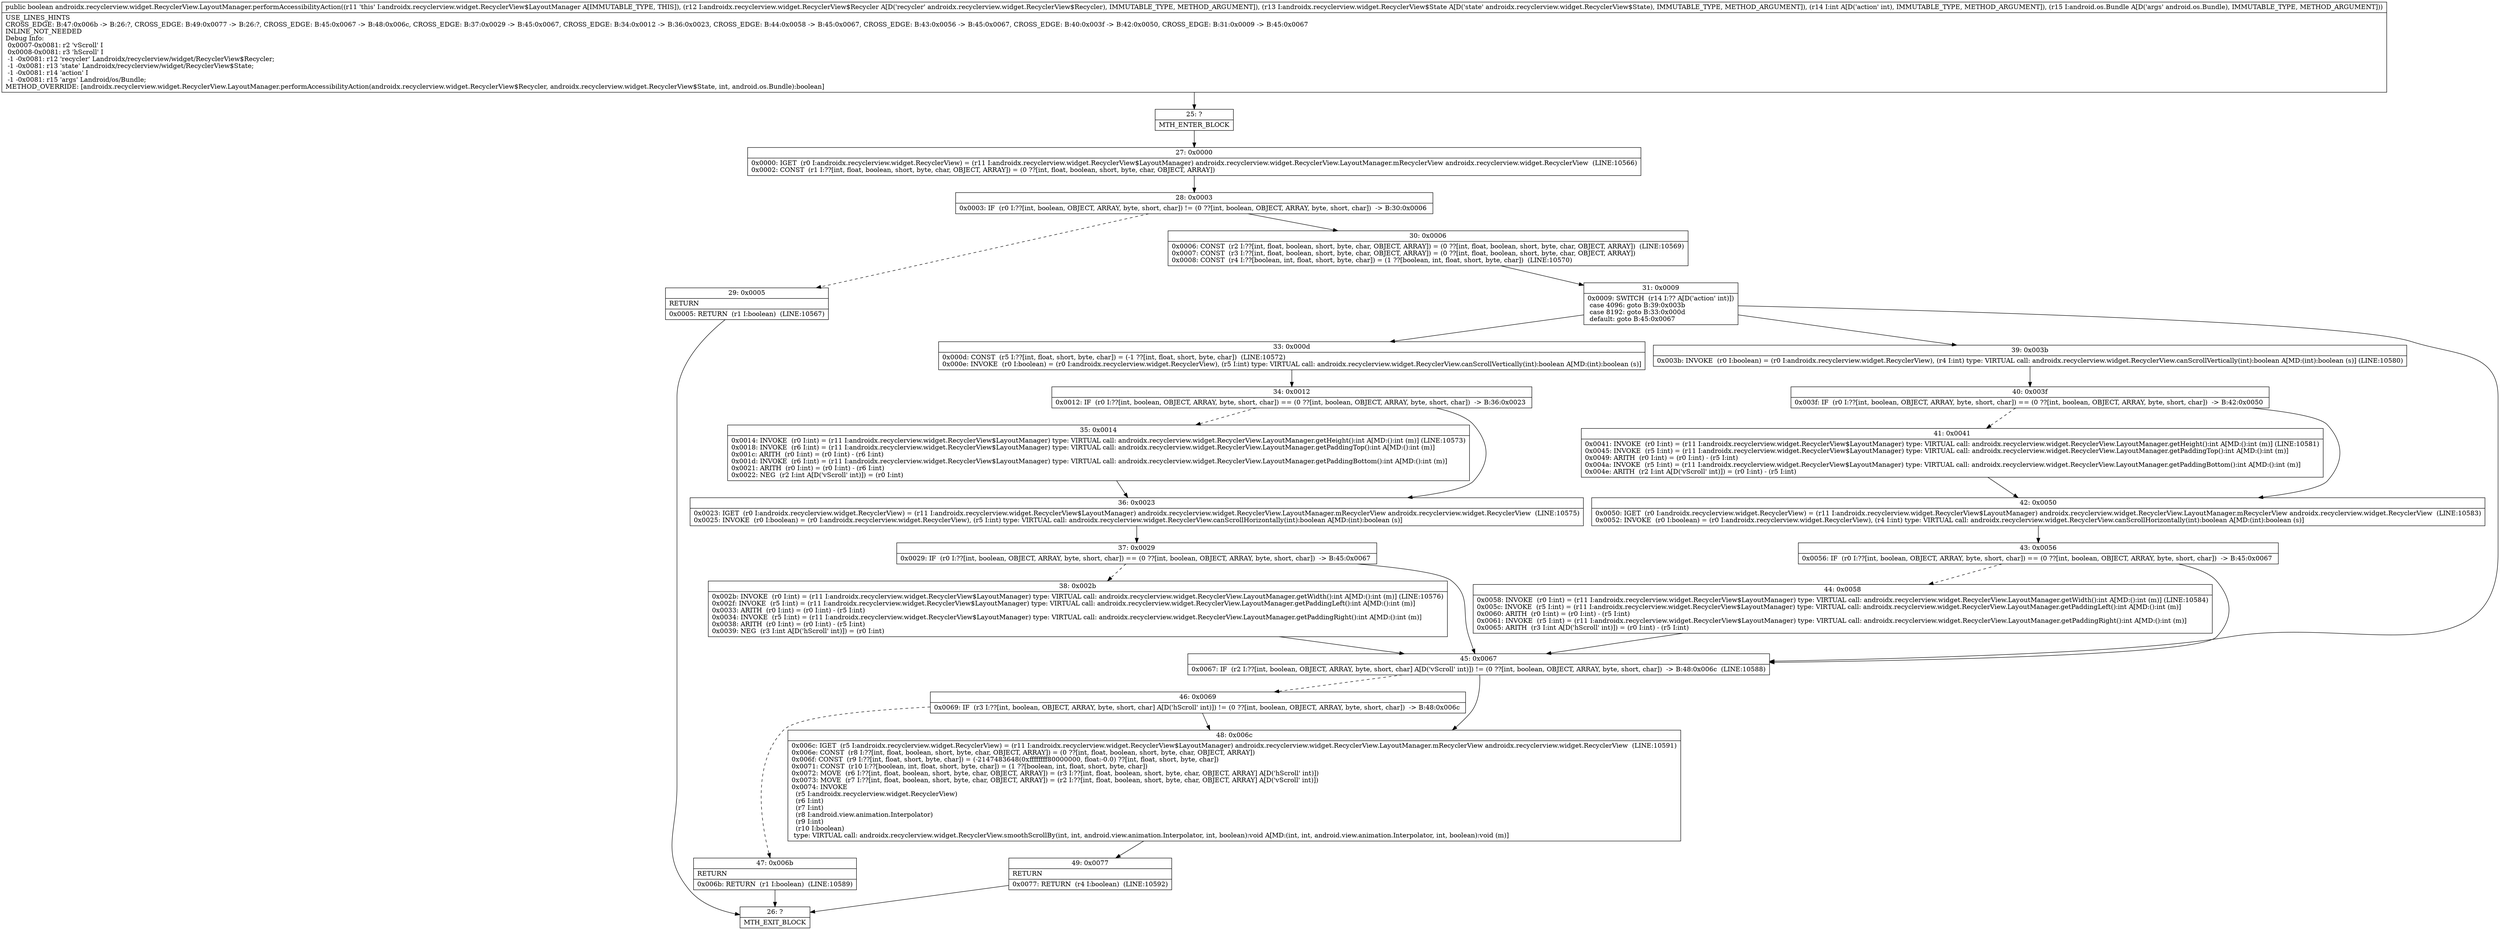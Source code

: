 digraph "CFG forandroidx.recyclerview.widget.RecyclerView.LayoutManager.performAccessibilityAction(Landroidx\/recyclerview\/widget\/RecyclerView$Recycler;Landroidx\/recyclerview\/widget\/RecyclerView$State;ILandroid\/os\/Bundle;)Z" {
Node_25 [shape=record,label="{25\:\ ?|MTH_ENTER_BLOCK\l}"];
Node_27 [shape=record,label="{27\:\ 0x0000|0x0000: IGET  (r0 I:androidx.recyclerview.widget.RecyclerView) = (r11 I:androidx.recyclerview.widget.RecyclerView$LayoutManager) androidx.recyclerview.widget.RecyclerView.LayoutManager.mRecyclerView androidx.recyclerview.widget.RecyclerView  (LINE:10566)\l0x0002: CONST  (r1 I:??[int, float, boolean, short, byte, char, OBJECT, ARRAY]) = (0 ??[int, float, boolean, short, byte, char, OBJECT, ARRAY]) \l}"];
Node_28 [shape=record,label="{28\:\ 0x0003|0x0003: IF  (r0 I:??[int, boolean, OBJECT, ARRAY, byte, short, char]) != (0 ??[int, boolean, OBJECT, ARRAY, byte, short, char])  \-\> B:30:0x0006 \l}"];
Node_29 [shape=record,label="{29\:\ 0x0005|RETURN\l|0x0005: RETURN  (r1 I:boolean)  (LINE:10567)\l}"];
Node_26 [shape=record,label="{26\:\ ?|MTH_EXIT_BLOCK\l}"];
Node_30 [shape=record,label="{30\:\ 0x0006|0x0006: CONST  (r2 I:??[int, float, boolean, short, byte, char, OBJECT, ARRAY]) = (0 ??[int, float, boolean, short, byte, char, OBJECT, ARRAY])  (LINE:10569)\l0x0007: CONST  (r3 I:??[int, float, boolean, short, byte, char, OBJECT, ARRAY]) = (0 ??[int, float, boolean, short, byte, char, OBJECT, ARRAY]) \l0x0008: CONST  (r4 I:??[boolean, int, float, short, byte, char]) = (1 ??[boolean, int, float, short, byte, char])  (LINE:10570)\l}"];
Node_31 [shape=record,label="{31\:\ 0x0009|0x0009: SWITCH  (r14 I:?? A[D('action' int)])\l case 4096: goto B:39:0x003b\l case 8192: goto B:33:0x000d\l default: goto B:45:0x0067 \l}"];
Node_33 [shape=record,label="{33\:\ 0x000d|0x000d: CONST  (r5 I:??[int, float, short, byte, char]) = (\-1 ??[int, float, short, byte, char])  (LINE:10572)\l0x000e: INVOKE  (r0 I:boolean) = (r0 I:androidx.recyclerview.widget.RecyclerView), (r5 I:int) type: VIRTUAL call: androidx.recyclerview.widget.RecyclerView.canScrollVertically(int):boolean A[MD:(int):boolean (s)]\l}"];
Node_34 [shape=record,label="{34\:\ 0x0012|0x0012: IF  (r0 I:??[int, boolean, OBJECT, ARRAY, byte, short, char]) == (0 ??[int, boolean, OBJECT, ARRAY, byte, short, char])  \-\> B:36:0x0023 \l}"];
Node_35 [shape=record,label="{35\:\ 0x0014|0x0014: INVOKE  (r0 I:int) = (r11 I:androidx.recyclerview.widget.RecyclerView$LayoutManager) type: VIRTUAL call: androidx.recyclerview.widget.RecyclerView.LayoutManager.getHeight():int A[MD:():int (m)] (LINE:10573)\l0x0018: INVOKE  (r6 I:int) = (r11 I:androidx.recyclerview.widget.RecyclerView$LayoutManager) type: VIRTUAL call: androidx.recyclerview.widget.RecyclerView.LayoutManager.getPaddingTop():int A[MD:():int (m)]\l0x001c: ARITH  (r0 I:int) = (r0 I:int) \- (r6 I:int) \l0x001d: INVOKE  (r6 I:int) = (r11 I:androidx.recyclerview.widget.RecyclerView$LayoutManager) type: VIRTUAL call: androidx.recyclerview.widget.RecyclerView.LayoutManager.getPaddingBottom():int A[MD:():int (m)]\l0x0021: ARITH  (r0 I:int) = (r0 I:int) \- (r6 I:int) \l0x0022: NEG  (r2 I:int A[D('vScroll' int)]) = (r0 I:int) \l}"];
Node_36 [shape=record,label="{36\:\ 0x0023|0x0023: IGET  (r0 I:androidx.recyclerview.widget.RecyclerView) = (r11 I:androidx.recyclerview.widget.RecyclerView$LayoutManager) androidx.recyclerview.widget.RecyclerView.LayoutManager.mRecyclerView androidx.recyclerview.widget.RecyclerView  (LINE:10575)\l0x0025: INVOKE  (r0 I:boolean) = (r0 I:androidx.recyclerview.widget.RecyclerView), (r5 I:int) type: VIRTUAL call: androidx.recyclerview.widget.RecyclerView.canScrollHorizontally(int):boolean A[MD:(int):boolean (s)]\l}"];
Node_37 [shape=record,label="{37\:\ 0x0029|0x0029: IF  (r0 I:??[int, boolean, OBJECT, ARRAY, byte, short, char]) == (0 ??[int, boolean, OBJECT, ARRAY, byte, short, char])  \-\> B:45:0x0067 \l}"];
Node_38 [shape=record,label="{38\:\ 0x002b|0x002b: INVOKE  (r0 I:int) = (r11 I:androidx.recyclerview.widget.RecyclerView$LayoutManager) type: VIRTUAL call: androidx.recyclerview.widget.RecyclerView.LayoutManager.getWidth():int A[MD:():int (m)] (LINE:10576)\l0x002f: INVOKE  (r5 I:int) = (r11 I:androidx.recyclerview.widget.RecyclerView$LayoutManager) type: VIRTUAL call: androidx.recyclerview.widget.RecyclerView.LayoutManager.getPaddingLeft():int A[MD:():int (m)]\l0x0033: ARITH  (r0 I:int) = (r0 I:int) \- (r5 I:int) \l0x0034: INVOKE  (r5 I:int) = (r11 I:androidx.recyclerview.widget.RecyclerView$LayoutManager) type: VIRTUAL call: androidx.recyclerview.widget.RecyclerView.LayoutManager.getPaddingRight():int A[MD:():int (m)]\l0x0038: ARITH  (r0 I:int) = (r0 I:int) \- (r5 I:int) \l0x0039: NEG  (r3 I:int A[D('hScroll' int)]) = (r0 I:int) \l}"];
Node_39 [shape=record,label="{39\:\ 0x003b|0x003b: INVOKE  (r0 I:boolean) = (r0 I:androidx.recyclerview.widget.RecyclerView), (r4 I:int) type: VIRTUAL call: androidx.recyclerview.widget.RecyclerView.canScrollVertically(int):boolean A[MD:(int):boolean (s)] (LINE:10580)\l}"];
Node_40 [shape=record,label="{40\:\ 0x003f|0x003f: IF  (r0 I:??[int, boolean, OBJECT, ARRAY, byte, short, char]) == (0 ??[int, boolean, OBJECT, ARRAY, byte, short, char])  \-\> B:42:0x0050 \l}"];
Node_41 [shape=record,label="{41\:\ 0x0041|0x0041: INVOKE  (r0 I:int) = (r11 I:androidx.recyclerview.widget.RecyclerView$LayoutManager) type: VIRTUAL call: androidx.recyclerview.widget.RecyclerView.LayoutManager.getHeight():int A[MD:():int (m)] (LINE:10581)\l0x0045: INVOKE  (r5 I:int) = (r11 I:androidx.recyclerview.widget.RecyclerView$LayoutManager) type: VIRTUAL call: androidx.recyclerview.widget.RecyclerView.LayoutManager.getPaddingTop():int A[MD:():int (m)]\l0x0049: ARITH  (r0 I:int) = (r0 I:int) \- (r5 I:int) \l0x004a: INVOKE  (r5 I:int) = (r11 I:androidx.recyclerview.widget.RecyclerView$LayoutManager) type: VIRTUAL call: androidx.recyclerview.widget.RecyclerView.LayoutManager.getPaddingBottom():int A[MD:():int (m)]\l0x004e: ARITH  (r2 I:int A[D('vScroll' int)]) = (r0 I:int) \- (r5 I:int) \l}"];
Node_42 [shape=record,label="{42\:\ 0x0050|0x0050: IGET  (r0 I:androidx.recyclerview.widget.RecyclerView) = (r11 I:androidx.recyclerview.widget.RecyclerView$LayoutManager) androidx.recyclerview.widget.RecyclerView.LayoutManager.mRecyclerView androidx.recyclerview.widget.RecyclerView  (LINE:10583)\l0x0052: INVOKE  (r0 I:boolean) = (r0 I:androidx.recyclerview.widget.RecyclerView), (r4 I:int) type: VIRTUAL call: androidx.recyclerview.widget.RecyclerView.canScrollHorizontally(int):boolean A[MD:(int):boolean (s)]\l}"];
Node_43 [shape=record,label="{43\:\ 0x0056|0x0056: IF  (r0 I:??[int, boolean, OBJECT, ARRAY, byte, short, char]) == (0 ??[int, boolean, OBJECT, ARRAY, byte, short, char])  \-\> B:45:0x0067 \l}"];
Node_44 [shape=record,label="{44\:\ 0x0058|0x0058: INVOKE  (r0 I:int) = (r11 I:androidx.recyclerview.widget.RecyclerView$LayoutManager) type: VIRTUAL call: androidx.recyclerview.widget.RecyclerView.LayoutManager.getWidth():int A[MD:():int (m)] (LINE:10584)\l0x005c: INVOKE  (r5 I:int) = (r11 I:androidx.recyclerview.widget.RecyclerView$LayoutManager) type: VIRTUAL call: androidx.recyclerview.widget.RecyclerView.LayoutManager.getPaddingLeft():int A[MD:():int (m)]\l0x0060: ARITH  (r0 I:int) = (r0 I:int) \- (r5 I:int) \l0x0061: INVOKE  (r5 I:int) = (r11 I:androidx.recyclerview.widget.RecyclerView$LayoutManager) type: VIRTUAL call: androidx.recyclerview.widget.RecyclerView.LayoutManager.getPaddingRight():int A[MD:():int (m)]\l0x0065: ARITH  (r3 I:int A[D('hScroll' int)]) = (r0 I:int) \- (r5 I:int) \l}"];
Node_45 [shape=record,label="{45\:\ 0x0067|0x0067: IF  (r2 I:??[int, boolean, OBJECT, ARRAY, byte, short, char] A[D('vScroll' int)]) != (0 ??[int, boolean, OBJECT, ARRAY, byte, short, char])  \-\> B:48:0x006c  (LINE:10588)\l}"];
Node_46 [shape=record,label="{46\:\ 0x0069|0x0069: IF  (r3 I:??[int, boolean, OBJECT, ARRAY, byte, short, char] A[D('hScroll' int)]) != (0 ??[int, boolean, OBJECT, ARRAY, byte, short, char])  \-\> B:48:0x006c \l}"];
Node_47 [shape=record,label="{47\:\ 0x006b|RETURN\l|0x006b: RETURN  (r1 I:boolean)  (LINE:10589)\l}"];
Node_48 [shape=record,label="{48\:\ 0x006c|0x006c: IGET  (r5 I:androidx.recyclerview.widget.RecyclerView) = (r11 I:androidx.recyclerview.widget.RecyclerView$LayoutManager) androidx.recyclerview.widget.RecyclerView.LayoutManager.mRecyclerView androidx.recyclerview.widget.RecyclerView  (LINE:10591)\l0x006e: CONST  (r8 I:??[int, float, boolean, short, byte, char, OBJECT, ARRAY]) = (0 ??[int, float, boolean, short, byte, char, OBJECT, ARRAY]) \l0x006f: CONST  (r9 I:??[int, float, short, byte, char]) = (\-2147483648(0xffffffff80000000, float:\-0.0) ??[int, float, short, byte, char]) \l0x0071: CONST  (r10 I:??[boolean, int, float, short, byte, char]) = (1 ??[boolean, int, float, short, byte, char]) \l0x0072: MOVE  (r6 I:??[int, float, boolean, short, byte, char, OBJECT, ARRAY]) = (r3 I:??[int, float, boolean, short, byte, char, OBJECT, ARRAY] A[D('hScroll' int)]) \l0x0073: MOVE  (r7 I:??[int, float, boolean, short, byte, char, OBJECT, ARRAY]) = (r2 I:??[int, float, boolean, short, byte, char, OBJECT, ARRAY] A[D('vScroll' int)]) \l0x0074: INVOKE  \l  (r5 I:androidx.recyclerview.widget.RecyclerView)\l  (r6 I:int)\l  (r7 I:int)\l  (r8 I:android.view.animation.Interpolator)\l  (r9 I:int)\l  (r10 I:boolean)\l type: VIRTUAL call: androidx.recyclerview.widget.RecyclerView.smoothScrollBy(int, int, android.view.animation.Interpolator, int, boolean):void A[MD:(int, int, android.view.animation.Interpolator, int, boolean):void (m)]\l}"];
Node_49 [shape=record,label="{49\:\ 0x0077|RETURN\l|0x0077: RETURN  (r4 I:boolean)  (LINE:10592)\l}"];
MethodNode[shape=record,label="{public boolean androidx.recyclerview.widget.RecyclerView.LayoutManager.performAccessibilityAction((r11 'this' I:androidx.recyclerview.widget.RecyclerView$LayoutManager A[IMMUTABLE_TYPE, THIS]), (r12 I:androidx.recyclerview.widget.RecyclerView$Recycler A[D('recycler' androidx.recyclerview.widget.RecyclerView$Recycler), IMMUTABLE_TYPE, METHOD_ARGUMENT]), (r13 I:androidx.recyclerview.widget.RecyclerView$State A[D('state' androidx.recyclerview.widget.RecyclerView$State), IMMUTABLE_TYPE, METHOD_ARGUMENT]), (r14 I:int A[D('action' int), IMMUTABLE_TYPE, METHOD_ARGUMENT]), (r15 I:android.os.Bundle A[D('args' android.os.Bundle), IMMUTABLE_TYPE, METHOD_ARGUMENT]))  | USE_LINES_HINTS\lCROSS_EDGE: B:47:0x006b \-\> B:26:?, CROSS_EDGE: B:49:0x0077 \-\> B:26:?, CROSS_EDGE: B:45:0x0067 \-\> B:48:0x006c, CROSS_EDGE: B:37:0x0029 \-\> B:45:0x0067, CROSS_EDGE: B:34:0x0012 \-\> B:36:0x0023, CROSS_EDGE: B:44:0x0058 \-\> B:45:0x0067, CROSS_EDGE: B:43:0x0056 \-\> B:45:0x0067, CROSS_EDGE: B:40:0x003f \-\> B:42:0x0050, CROSS_EDGE: B:31:0x0009 \-\> B:45:0x0067\lINLINE_NOT_NEEDED\lDebug Info:\l  0x0007\-0x0081: r2 'vScroll' I\l  0x0008\-0x0081: r3 'hScroll' I\l  \-1 \-0x0081: r12 'recycler' Landroidx\/recyclerview\/widget\/RecyclerView$Recycler;\l  \-1 \-0x0081: r13 'state' Landroidx\/recyclerview\/widget\/RecyclerView$State;\l  \-1 \-0x0081: r14 'action' I\l  \-1 \-0x0081: r15 'args' Landroid\/os\/Bundle;\lMETHOD_OVERRIDE: [androidx.recyclerview.widget.RecyclerView.LayoutManager.performAccessibilityAction(androidx.recyclerview.widget.RecyclerView$Recycler, androidx.recyclerview.widget.RecyclerView$State, int, android.os.Bundle):boolean]\l}"];
MethodNode -> Node_25;Node_25 -> Node_27;
Node_27 -> Node_28;
Node_28 -> Node_29[style=dashed];
Node_28 -> Node_30;
Node_29 -> Node_26;
Node_30 -> Node_31;
Node_31 -> Node_33;
Node_31 -> Node_39;
Node_31 -> Node_45;
Node_33 -> Node_34;
Node_34 -> Node_35[style=dashed];
Node_34 -> Node_36;
Node_35 -> Node_36;
Node_36 -> Node_37;
Node_37 -> Node_38[style=dashed];
Node_37 -> Node_45;
Node_38 -> Node_45;
Node_39 -> Node_40;
Node_40 -> Node_41[style=dashed];
Node_40 -> Node_42;
Node_41 -> Node_42;
Node_42 -> Node_43;
Node_43 -> Node_44[style=dashed];
Node_43 -> Node_45;
Node_44 -> Node_45;
Node_45 -> Node_46[style=dashed];
Node_45 -> Node_48;
Node_46 -> Node_47[style=dashed];
Node_46 -> Node_48;
Node_47 -> Node_26;
Node_48 -> Node_49;
Node_49 -> Node_26;
}

